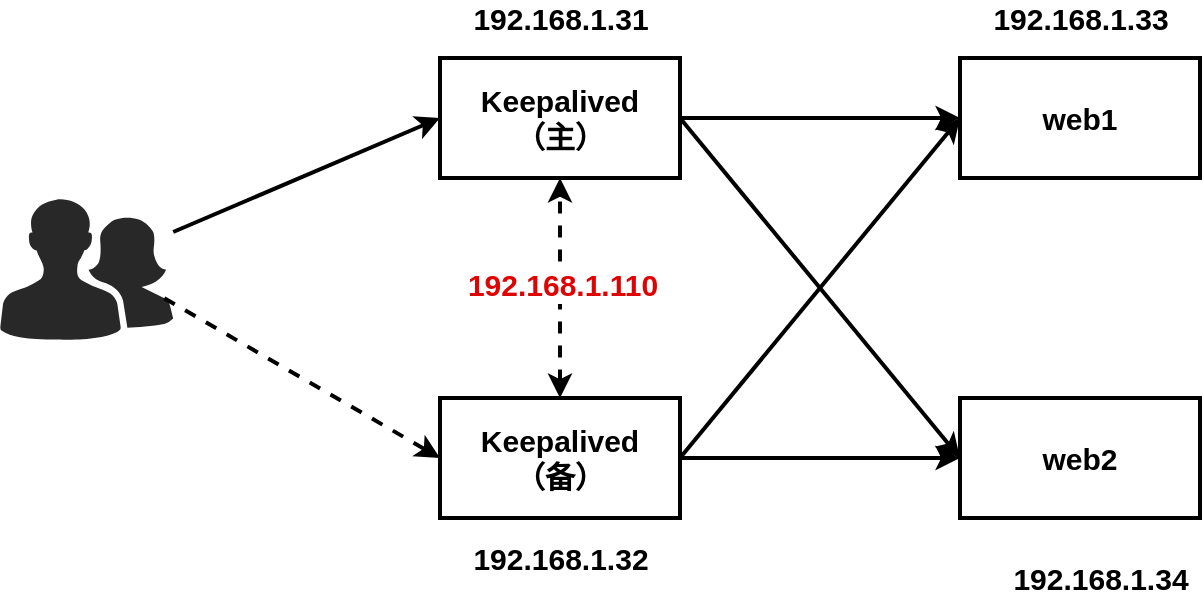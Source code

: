 <mxfile version="20.3.0" type="device"><diagram id="8qAGqyd6GPfNypbGYN2I" name="第 1 页"><mxGraphModel dx="1483" dy="927" grid="1" gridSize="10" guides="1" tooltips="1" connect="1" arrows="1" fold="1" page="1" pageScale="1" pageWidth="827" pageHeight="1169" math="0" shadow="0"><root><mxCell id="0"/><mxCell id="1" parent="0"/><mxCell id="gc4YrA5x0RdqOL_etrwu-1" value="" style="verticalLabelPosition=bottom;sketch=0;html=1;fillColor=#282828;strokeColor=none;verticalAlign=top;pointerEvents=1;align=center;shape=mxgraph.cisco_safe.people_places_things_icons.icon2;" vertex="1" parent="1"><mxGeometry x="180" y="230" width="86.59" height="71" as="geometry"/></mxCell><mxCell id="gc4YrA5x0RdqOL_etrwu-2" value="Keepalived&lt;br&gt;（主）" style="rounded=0;whiteSpace=wrap;html=1;strokeWidth=2;fontSize=15;fontStyle=1" vertex="1" parent="1"><mxGeometry x="400" y="160" width="120" height="60" as="geometry"/></mxCell><mxCell id="gc4YrA5x0RdqOL_etrwu-3" value="Keepalived&lt;br&gt;（备）" style="rounded=0;whiteSpace=wrap;html=1;strokeWidth=2;fontSize=15;fontStyle=1" vertex="1" parent="1"><mxGeometry x="400" y="330" width="120" height="60" as="geometry"/></mxCell><mxCell id="gc4YrA5x0RdqOL_etrwu-4" value="" style="endArrow=classic;startArrow=classic;html=1;rounded=0;fontSize=15;entryX=0.5;entryY=1;entryDx=0;entryDy=0;strokeWidth=2;dashed=1;fontStyle=1" edge="1" parent="1" source="gc4YrA5x0RdqOL_etrwu-3" target="gc4YrA5x0RdqOL_etrwu-2"><mxGeometry width="50" height="50" relative="1" as="geometry"><mxPoint x="390" y="350" as="sourcePoint"/><mxPoint x="440" y="300" as="targetPoint"/></mxGeometry></mxCell><mxCell id="gc4YrA5x0RdqOL_etrwu-5" value="192.168.1.110" style="edgeLabel;html=1;align=center;verticalAlign=middle;resizable=0;points=[];fontSize=15;fontColor=#DF0404;fontStyle=1" vertex="1" connectable="0" parent="gc4YrA5x0RdqOL_etrwu-4"><mxGeometry x="0.034" y="-1" relative="1" as="geometry"><mxPoint as="offset"/></mxGeometry></mxCell><mxCell id="gc4YrA5x0RdqOL_etrwu-6" value="192.168.1.31" style="edgeLabel;html=1;align=center;verticalAlign=middle;resizable=0;points=[];fontSize=15;fontStyle=1" vertex="1" connectable="0" parent="1"><mxGeometry x="460" y="140.004" as="geometry"/></mxCell><mxCell id="gc4YrA5x0RdqOL_etrwu-7" value="192.168.1.31" style="edgeLabel;html=1;align=center;verticalAlign=middle;resizable=0;points=[];fontSize=15;fontStyle=1" vertex="1" connectable="0" parent="1"><mxGeometry x="460" y="140.004" as="geometry"/></mxCell><mxCell id="gc4YrA5x0RdqOL_etrwu-8" value="192.168.1.32" style="edgeLabel;html=1;align=center;verticalAlign=middle;resizable=0;points=[];fontSize=15;fontStyle=1" vertex="1" connectable="0" parent="1"><mxGeometry x="460" y="410.004" as="geometry"/></mxCell><mxCell id="gc4YrA5x0RdqOL_etrwu-9" value="web1" style="rounded=0;whiteSpace=wrap;html=1;strokeWidth=2;fontSize=15;fontStyle=1" vertex="1" parent="1"><mxGeometry x="660" y="160" width="120" height="60" as="geometry"/></mxCell><mxCell id="gc4YrA5x0RdqOL_etrwu-10" value="web2" style="rounded=0;whiteSpace=wrap;html=1;strokeWidth=2;fontSize=15;fontStyle=1" vertex="1" parent="1"><mxGeometry x="660" y="330" width="120" height="60" as="geometry"/></mxCell><mxCell id="gc4YrA5x0RdqOL_etrwu-11" value="192.168.1.33" style="edgeLabel;html=1;align=center;verticalAlign=middle;resizable=0;points=[];fontSize=15;fontStyle=1" vertex="1" connectable="0" parent="1"><mxGeometry x="720" y="140.004" as="geometry"/></mxCell><mxCell id="gc4YrA5x0RdqOL_etrwu-12" value="192.168.1.34" style="edgeLabel;html=1;align=center;verticalAlign=middle;resizable=0;points=[];fontSize=15;fontStyle=1" vertex="1" connectable="0" parent="1"><mxGeometry x="730" y="420.004" as="geometry"/></mxCell><mxCell id="gc4YrA5x0RdqOL_etrwu-14" value="" style="endArrow=classic;html=1;rounded=0;strokeWidth=2;fontSize=15;exitX=1;exitY=0.5;exitDx=0;exitDy=0;entryX=0;entryY=0.5;entryDx=0;entryDy=0;fontStyle=1" edge="1" parent="1" source="gc4YrA5x0RdqOL_etrwu-2" target="gc4YrA5x0RdqOL_etrwu-10"><mxGeometry width="50" height="50" relative="1" as="geometry"><mxPoint x="430" y="260" as="sourcePoint"/><mxPoint x="480" y="210" as="targetPoint"/></mxGeometry></mxCell><mxCell id="gc4YrA5x0RdqOL_etrwu-15" value="" style="endArrow=classic;html=1;rounded=0;strokeWidth=2;fontSize=15;exitX=1;exitY=0.5;exitDx=0;exitDy=0;fontStyle=1" edge="1" parent="1" source="gc4YrA5x0RdqOL_etrwu-2" target="gc4YrA5x0RdqOL_etrwu-9"><mxGeometry width="50" height="50" relative="1" as="geometry"><mxPoint x="430" y="260" as="sourcePoint"/><mxPoint x="480" y="210" as="targetPoint"/></mxGeometry></mxCell><mxCell id="gc4YrA5x0RdqOL_etrwu-17" value="" style="endArrow=classic;html=1;rounded=0;strokeWidth=2;fontSize=15;exitX=1;exitY=0.5;exitDx=0;exitDy=0;fontStyle=1" edge="1" parent="1" source="gc4YrA5x0RdqOL_etrwu-3" target="gc4YrA5x0RdqOL_etrwu-10"><mxGeometry width="50" height="50" relative="1" as="geometry"><mxPoint x="430" y="260" as="sourcePoint"/><mxPoint x="480" y="210" as="targetPoint"/></mxGeometry></mxCell><mxCell id="gc4YrA5x0RdqOL_etrwu-18" value="" style="endArrow=classic;html=1;rounded=0;strokeWidth=2;fontSize=15;exitX=1;exitY=0.5;exitDx=0;exitDy=0;entryX=0;entryY=0.5;entryDx=0;entryDy=0;fontStyle=1" edge="1" parent="1" source="gc4YrA5x0RdqOL_etrwu-3" target="gc4YrA5x0RdqOL_etrwu-9"><mxGeometry width="50" height="50" relative="1" as="geometry"><mxPoint x="430" y="260" as="sourcePoint"/><mxPoint x="480" y="210" as="targetPoint"/></mxGeometry></mxCell><mxCell id="gc4YrA5x0RdqOL_etrwu-19" value="" style="endArrow=classic;html=1;rounded=0;strokeWidth=2;fontSize=15;entryX=0;entryY=0.5;entryDx=0;entryDy=0;" edge="1" parent="1" source="gc4YrA5x0RdqOL_etrwu-1" target="gc4YrA5x0RdqOL_etrwu-2"><mxGeometry width="50" height="50" relative="1" as="geometry"><mxPoint x="430" y="260" as="sourcePoint"/><mxPoint x="480" y="210" as="targetPoint"/></mxGeometry></mxCell><mxCell id="gc4YrA5x0RdqOL_etrwu-20" value="" style="endArrow=classic;html=1;rounded=0;strokeWidth=2;fontSize=15;exitX=0.949;exitY=0.706;exitDx=0;exitDy=0;exitPerimeter=0;entryX=0;entryY=0.5;entryDx=0;entryDy=0;dashed=1;" edge="1" parent="1" source="gc4YrA5x0RdqOL_etrwu-1" target="gc4YrA5x0RdqOL_etrwu-3"><mxGeometry width="50" height="50" relative="1" as="geometry"><mxPoint x="430" y="260" as="sourcePoint"/><mxPoint x="480" y="210" as="targetPoint"/></mxGeometry></mxCell></root></mxGraphModel></diagram></mxfile>